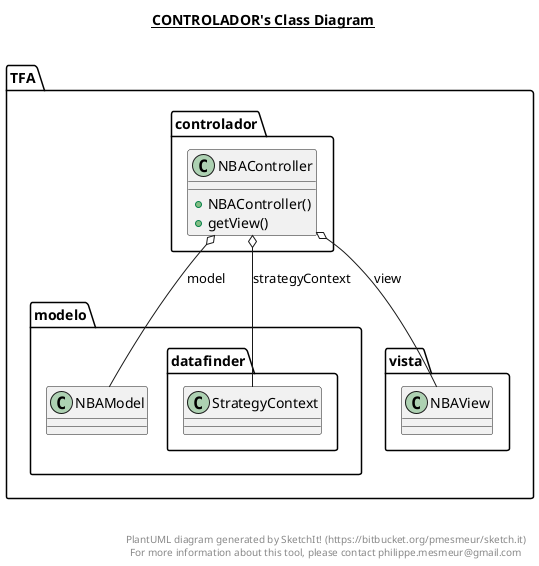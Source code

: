 @startuml

title __CONTROLADOR's Class Diagram__\n

  namespace TFA {
    namespace controlador {
      class TFA.controlador.NBAController {
          + NBAController()
          + getView()
      }
    }
  }
  

  TFA.controlador.NBAController o-- TFA.modelo.NBAModel : model
  TFA.controlador.NBAController o-- TFA.modelo.datafinder.StrategyContext : strategyContext
  TFA.controlador.NBAController o-- TFA.vista.NBAView : view


right footer


PlantUML diagram generated by SketchIt! (https://bitbucket.org/pmesmeur/sketch.it)
For more information about this tool, please contact philippe.mesmeur@gmail.com
endfooter

@enduml

